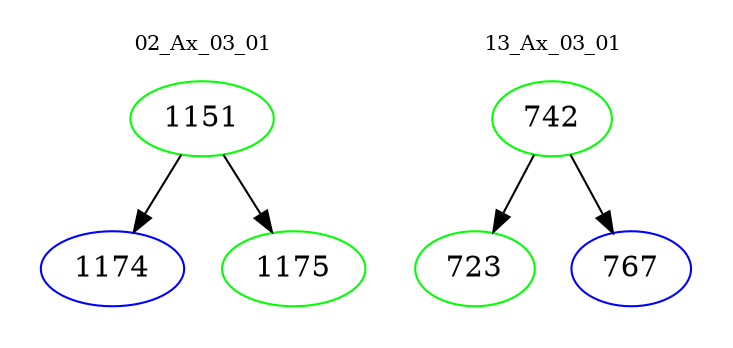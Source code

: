 digraph{
subgraph cluster_0 {
color = white
label = "02_Ax_03_01";
fontsize=10;
T0_1151 [label="1151", color="green"]
T0_1151 -> T0_1174 [color="black"]
T0_1174 [label="1174", color="blue"]
T0_1151 -> T0_1175 [color="black"]
T0_1175 [label="1175", color="green"]
}
subgraph cluster_1 {
color = white
label = "13_Ax_03_01";
fontsize=10;
T1_742 [label="742", color="green"]
T1_742 -> T1_723 [color="black"]
T1_723 [label="723", color="green"]
T1_742 -> T1_767 [color="black"]
T1_767 [label="767", color="blue"]
}
}
